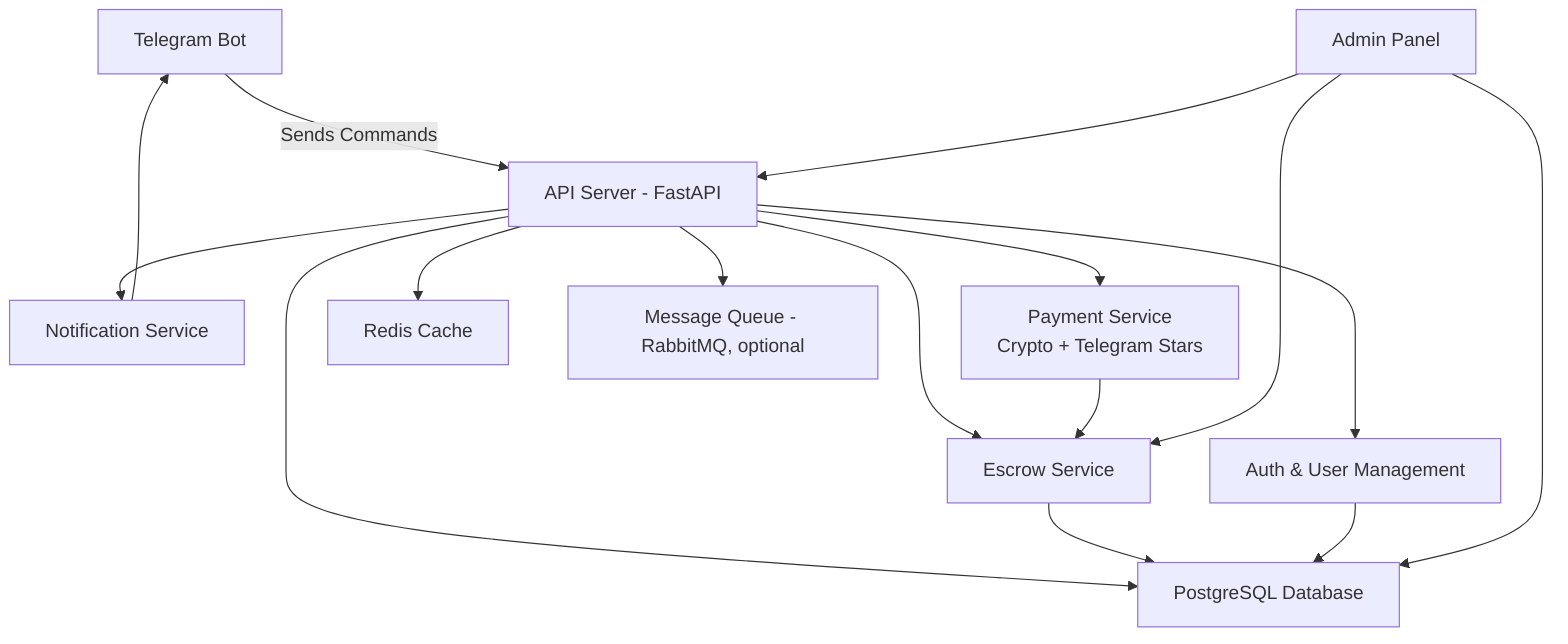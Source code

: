 graph TD

%% Telegram Interface
A[Telegram Bot]

%% Backend Services
B[API Server - FastAPI]
C[Escrow Service]
D[Auth & User Management]
E[Notification Service]
F[Payment Service<br/>Crypto + Telegram Stars]

%% Infrastructure
G[PostgreSQL Database]
H[Redis Cache]
I[Message Queue - RabbitMQ, optional]

%% Admin Tools
J[Admin Panel]

%% Connections
A -->|Sends Commands| B
B --> C
B --> D
B --> E
B --> F
B --> G
B --> H
B --> I
C --> G
D --> G
E --> A
F --> C
J --> B
J --> G
J --> C